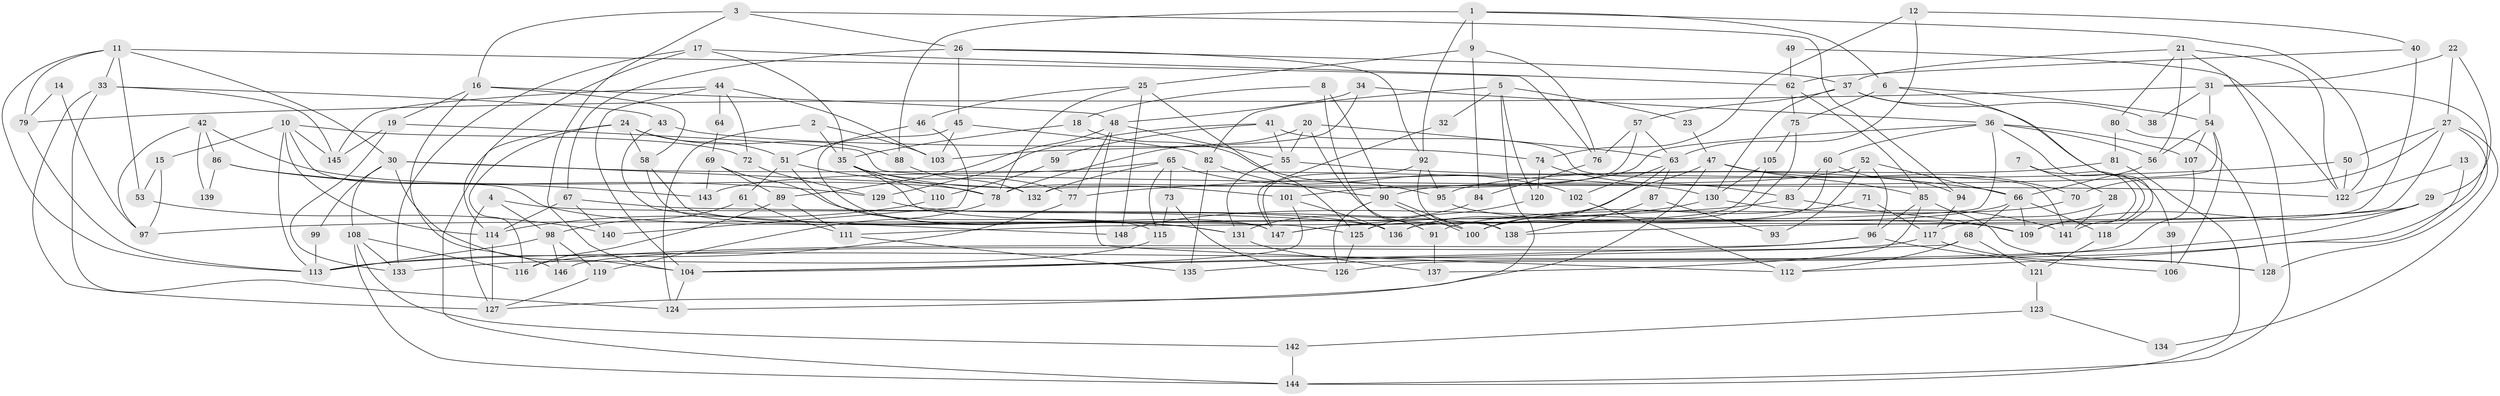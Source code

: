 // coarse degree distribution, {6: 0.14423076923076922, 5: 0.20192307692307693, 2: 0.09615384615384616, 3: 0.15384615384615385, 7: 0.08653846153846154, 8: 0.057692307692307696, 4: 0.2403846153846154, 9: 0.019230769230769232}
// Generated by graph-tools (version 1.1) at 2025/37/03/04/25 23:37:02]
// undirected, 148 vertices, 296 edges
graph export_dot {
  node [color=gray90,style=filled];
  1;
  2;
  3;
  4;
  5;
  6;
  7;
  8;
  9;
  10;
  11;
  12;
  13;
  14;
  15;
  16;
  17;
  18;
  19;
  20;
  21;
  22;
  23;
  24;
  25;
  26;
  27;
  28;
  29;
  30;
  31;
  32;
  33;
  34;
  35;
  36;
  37;
  38;
  39;
  40;
  41;
  42;
  43;
  44;
  45;
  46;
  47;
  48;
  49;
  50;
  51;
  52;
  53;
  54;
  55;
  56;
  57;
  58;
  59;
  60;
  61;
  62;
  63;
  64;
  65;
  66;
  67;
  68;
  69;
  70;
  71;
  72;
  73;
  74;
  75;
  76;
  77;
  78;
  79;
  80;
  81;
  82;
  83;
  84;
  85;
  86;
  87;
  88;
  89;
  90;
  91;
  92;
  93;
  94;
  95;
  96;
  97;
  98;
  99;
  100;
  101;
  102;
  103;
  104;
  105;
  106;
  107;
  108;
  109;
  110;
  111;
  112;
  113;
  114;
  115;
  116;
  117;
  118;
  119;
  120;
  121;
  122;
  123;
  124;
  125;
  126;
  127;
  128;
  129;
  130;
  131;
  132;
  133;
  134;
  135;
  136;
  137;
  138;
  139;
  140;
  141;
  142;
  143;
  144;
  145;
  146;
  147;
  148;
  1 -- 9;
  1 -- 122;
  1 -- 6;
  1 -- 88;
  1 -- 92;
  2 -- 35;
  2 -- 124;
  2 -- 103;
  3 -- 104;
  3 -- 26;
  3 -- 16;
  3 -- 94;
  4 -- 138;
  4 -- 98;
  4 -- 127;
  5 -- 124;
  5 -- 120;
  5 -- 23;
  5 -- 32;
  5 -- 82;
  6 -- 54;
  6 -- 75;
  6 -- 118;
  7 -- 28;
  7 -- 109;
  8 -- 90;
  8 -- 18;
  8 -- 91;
  9 -- 76;
  9 -- 25;
  9 -- 84;
  10 -- 145;
  10 -- 131;
  10 -- 15;
  10 -- 72;
  10 -- 113;
  10 -- 114;
  11 -- 30;
  11 -- 33;
  11 -- 53;
  11 -- 76;
  11 -- 79;
  11 -- 113;
  12 -- 74;
  12 -- 40;
  12 -- 63;
  13 -- 122;
  13 -- 112;
  14 -- 79;
  14 -- 97;
  15 -- 53;
  15 -- 97;
  16 -- 48;
  16 -- 19;
  16 -- 58;
  16 -- 146;
  17 -- 133;
  17 -- 35;
  17 -- 62;
  17 -- 114;
  18 -- 95;
  18 -- 35;
  19 -- 133;
  19 -- 122;
  19 -- 145;
  20 -- 91;
  20 -- 63;
  20 -- 55;
  20 -- 78;
  21 -- 144;
  21 -- 122;
  21 -- 37;
  21 -- 56;
  21 -- 80;
  22 -- 31;
  22 -- 29;
  22 -- 27;
  23 -- 47;
  24 -- 51;
  24 -- 58;
  24 -- 88;
  24 -- 116;
  24 -- 144;
  25 -- 125;
  25 -- 78;
  25 -- 46;
  25 -- 148;
  26 -- 37;
  26 -- 67;
  26 -- 45;
  26 -- 92;
  27 -- 128;
  27 -- 50;
  27 -- 70;
  27 -- 134;
  27 -- 136;
  28 -- 117;
  28 -- 141;
  29 -- 113;
  29 -- 109;
  29 -- 138;
  30 -- 130;
  30 -- 104;
  30 -- 99;
  30 -- 108;
  30 -- 132;
  31 -- 79;
  31 -- 135;
  31 -- 38;
  31 -- 54;
  32 -- 147;
  33 -- 127;
  33 -- 145;
  33 -- 43;
  33 -- 124;
  34 -- 103;
  34 -- 36;
  34 -- 48;
  35 -- 101;
  35 -- 77;
  35 -- 110;
  35 -- 125;
  36 -- 56;
  36 -- 111;
  36 -- 60;
  36 -- 101;
  36 -- 107;
  36 -- 141;
  37 -- 130;
  37 -- 38;
  37 -- 39;
  37 -- 57;
  39 -- 106;
  40 -- 136;
  40 -- 62;
  41 -- 55;
  41 -- 141;
  41 -- 59;
  41 -- 129;
  42 -- 78;
  42 -- 97;
  42 -- 86;
  42 -- 139;
  43 -- 148;
  43 -- 74;
  44 -- 72;
  44 -- 103;
  44 -- 64;
  44 -- 104;
  44 -- 145;
  45 -- 82;
  45 -- 103;
  45 -- 147;
  46 -- 51;
  46 -- 140;
  47 -- 85;
  47 -- 127;
  47 -- 70;
  47 -- 136;
  48 -- 55;
  48 -- 77;
  48 -- 89;
  48 -- 112;
  49 -- 62;
  49 -- 122;
  50 -- 77;
  50 -- 122;
  51 -- 78;
  51 -- 115;
  51 -- 61;
  52 -- 96;
  52 -- 66;
  52 -- 90;
  52 -- 93;
  53 -- 140;
  54 -- 132;
  54 -- 56;
  54 -- 106;
  54 -- 107;
  55 -- 131;
  55 -- 66;
  56 -- 66;
  57 -- 63;
  57 -- 76;
  57 -- 78;
  58 -- 147;
  58 -- 100;
  59 -- 110;
  60 -- 125;
  60 -- 83;
  60 -- 94;
  61 -- 98;
  61 -- 111;
  62 -- 75;
  62 -- 85;
  63 -- 100;
  63 -- 87;
  63 -- 102;
  64 -- 69;
  65 -- 132;
  65 -- 102;
  65 -- 73;
  65 -- 115;
  65 -- 143;
  66 -- 68;
  66 -- 109;
  66 -- 118;
  66 -- 148;
  67 -- 136;
  67 -- 114;
  67 -- 140;
  68 -- 104;
  68 -- 112;
  68 -- 121;
  69 -- 143;
  69 -- 131;
  69 -- 89;
  70 -- 91;
  71 -- 100;
  71 -- 117;
  72 -- 129;
  73 -- 126;
  73 -- 115;
  74 -- 83;
  74 -- 120;
  75 -- 100;
  75 -- 105;
  76 -- 84;
  77 -- 113;
  78 -- 119;
  79 -- 113;
  80 -- 128;
  80 -- 81;
  81 -- 144;
  81 -- 95;
  82 -- 90;
  82 -- 135;
  83 -- 109;
  83 -- 97;
  84 -- 131;
  85 -- 96;
  85 -- 128;
  85 -- 137;
  86 -- 129;
  86 -- 139;
  86 -- 143;
  87 -- 138;
  87 -- 93;
  88 -- 132;
  89 -- 111;
  89 -- 116;
  90 -- 100;
  90 -- 100;
  90 -- 126;
  91 -- 137;
  92 -- 95;
  92 -- 138;
  92 -- 147;
  94 -- 117;
  95 -- 109;
  96 -- 116;
  96 -- 104;
  96 -- 106;
  98 -- 113;
  98 -- 119;
  98 -- 146;
  99 -- 113;
  101 -- 136;
  101 -- 104;
  102 -- 112;
  104 -- 124;
  105 -- 147;
  105 -- 130;
  107 -- 126;
  108 -- 116;
  108 -- 133;
  108 -- 142;
  108 -- 144;
  110 -- 114;
  111 -- 135;
  114 -- 127;
  115 -- 133;
  117 -- 146;
  117 -- 128;
  118 -- 121;
  119 -- 127;
  120 -- 125;
  121 -- 123;
  123 -- 142;
  123 -- 134;
  125 -- 126;
  129 -- 136;
  130 -- 147;
  130 -- 141;
  131 -- 137;
  142 -- 144;
}
